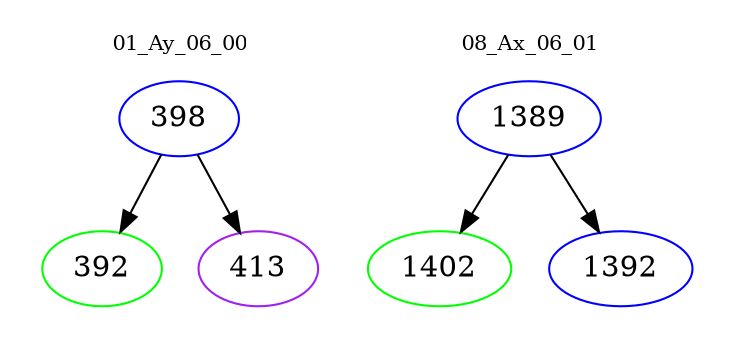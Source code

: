 digraph{
subgraph cluster_0 {
color = white
label = "01_Ay_06_00";
fontsize=10;
T0_398 [label="398", color="blue"]
T0_398 -> T0_392 [color="black"]
T0_392 [label="392", color="green"]
T0_398 -> T0_413 [color="black"]
T0_413 [label="413", color="purple"]
}
subgraph cluster_1 {
color = white
label = "08_Ax_06_01";
fontsize=10;
T1_1389 [label="1389", color="blue"]
T1_1389 -> T1_1402 [color="black"]
T1_1402 [label="1402", color="green"]
T1_1389 -> T1_1392 [color="black"]
T1_1392 [label="1392", color="blue"]
}
}
